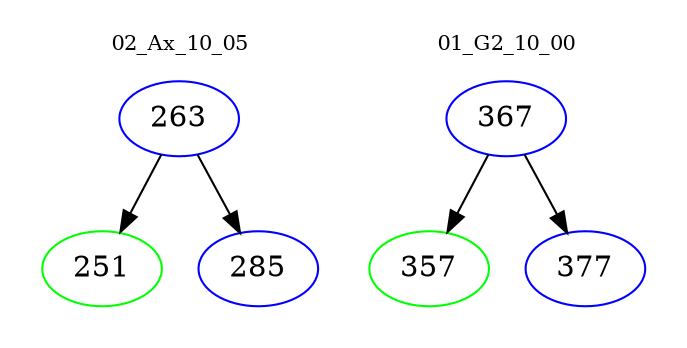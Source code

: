 digraph{
subgraph cluster_0 {
color = white
label = "02_Ax_10_05";
fontsize=10;
T0_263 [label="263", color="blue"]
T0_263 -> T0_251 [color="black"]
T0_251 [label="251", color="green"]
T0_263 -> T0_285 [color="black"]
T0_285 [label="285", color="blue"]
}
subgraph cluster_1 {
color = white
label = "01_G2_10_00";
fontsize=10;
T1_367 [label="367", color="blue"]
T1_367 -> T1_357 [color="black"]
T1_357 [label="357", color="green"]
T1_367 -> T1_377 [color="black"]
T1_377 [label="377", color="blue"]
}
}
